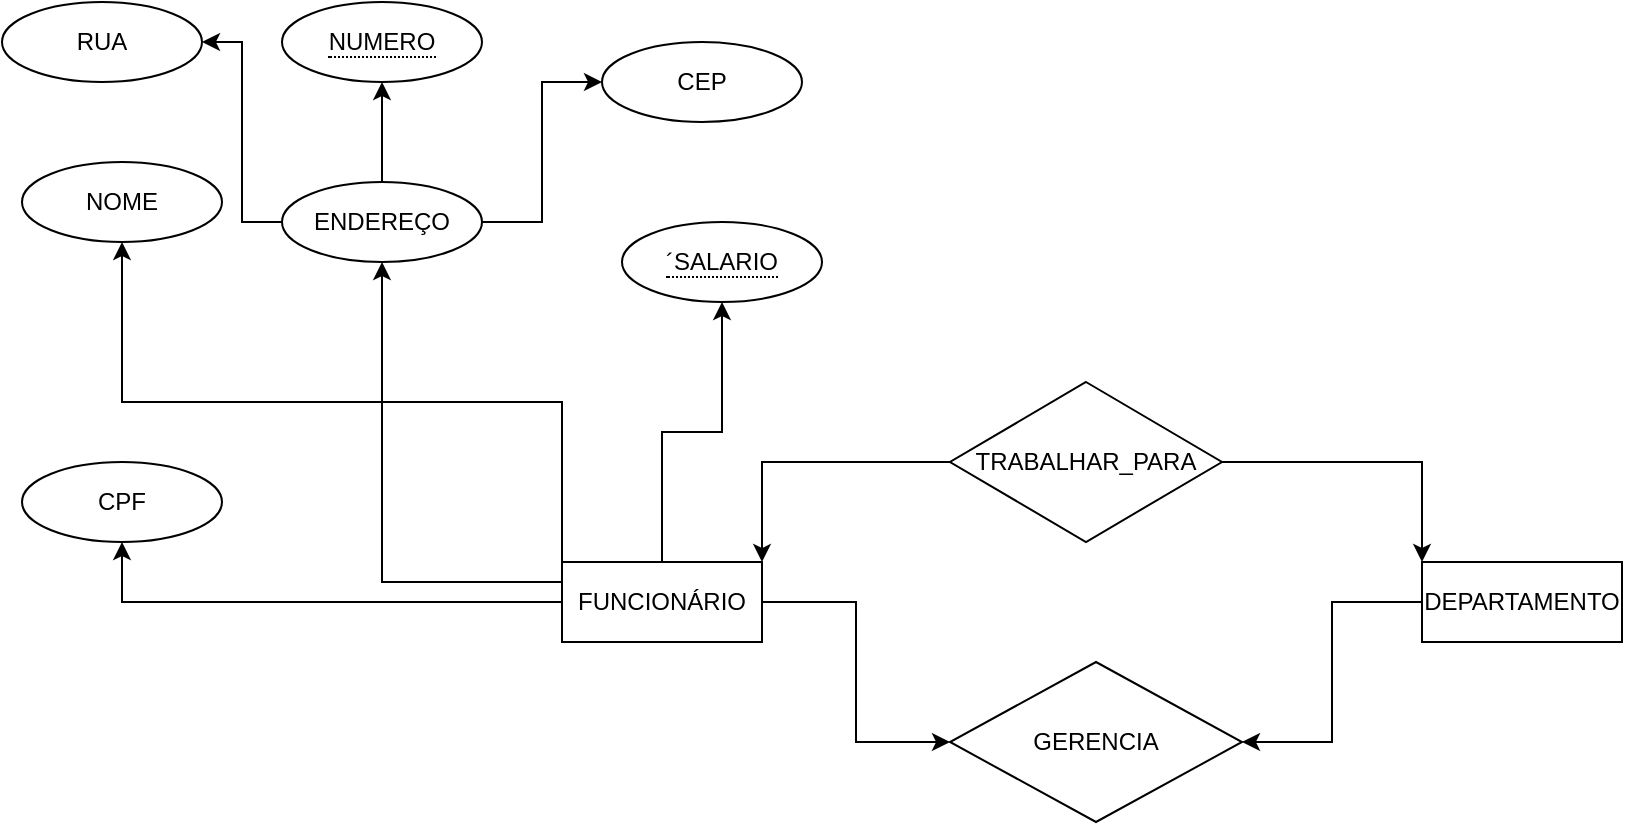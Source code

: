 <mxfile version="24.7.7">
  <diagram name="Página-1" id="JcE80A2MZhTcPxWvcBoK">
    <mxGraphModel dx="1539" dy="1940" grid="1" gridSize="10" guides="1" tooltips="1" connect="1" arrows="1" fold="1" page="1" pageScale="1" pageWidth="827" pageHeight="1169" background="none" math="0" shadow="0">
      <root>
        <mxCell id="0" />
        <mxCell id="1" parent="0" />
        <mxCell id="xfxczLTc0W3If0-bYOlU-2" value="GERENCIA" style="shape=rhombus;perimeter=rhombusPerimeter;whiteSpace=wrap;html=1;align=center;" vertex="1" parent="1">
          <mxGeometry x="354" y="300" width="146" height="80" as="geometry" />
        </mxCell>
        <mxCell id="xfxczLTc0W3If0-bYOlU-6" style="edgeStyle=orthogonalEdgeStyle;rounded=0;orthogonalLoop=1;jettySize=auto;html=1;entryX=1;entryY=0;entryDx=0;entryDy=0;" edge="1" parent="1" source="xfxczLTc0W3If0-bYOlU-3" target="xfxczLTc0W3If0-bYOlU-4">
          <mxGeometry relative="1" as="geometry" />
        </mxCell>
        <mxCell id="xfxczLTc0W3If0-bYOlU-7" style="edgeStyle=orthogonalEdgeStyle;rounded=0;orthogonalLoop=1;jettySize=auto;html=1;entryX=0;entryY=0;entryDx=0;entryDy=0;" edge="1" parent="1" source="xfxczLTc0W3If0-bYOlU-3" target="xfxczLTc0W3If0-bYOlU-5">
          <mxGeometry relative="1" as="geometry" />
        </mxCell>
        <mxCell id="xfxczLTc0W3If0-bYOlU-3" value="TRABALHAR_PARA" style="shape=rhombus;perimeter=rhombusPerimeter;whiteSpace=wrap;html=1;align=center;" vertex="1" parent="1">
          <mxGeometry x="354" y="160" width="136" height="80" as="geometry" />
        </mxCell>
        <mxCell id="xfxczLTc0W3If0-bYOlU-9" style="edgeStyle=orthogonalEdgeStyle;rounded=0;orthogonalLoop=1;jettySize=auto;html=1;entryX=0;entryY=0.5;entryDx=0;entryDy=0;" edge="1" parent="1" source="xfxczLTc0W3If0-bYOlU-4" target="xfxczLTc0W3If0-bYOlU-2">
          <mxGeometry relative="1" as="geometry" />
        </mxCell>
        <mxCell id="xfxczLTc0W3If0-bYOlU-19" style="edgeStyle=orthogonalEdgeStyle;rounded=0;orthogonalLoop=1;jettySize=auto;html=1;entryX=0.5;entryY=1;entryDx=0;entryDy=0;" edge="1" parent="1" source="xfxczLTc0W3If0-bYOlU-4" target="xfxczLTc0W3If0-bYOlU-13">
          <mxGeometry relative="1" as="geometry" />
        </mxCell>
        <mxCell id="xfxczLTc0W3If0-bYOlU-20" style="edgeStyle=orthogonalEdgeStyle;rounded=0;orthogonalLoop=1;jettySize=auto;html=1;entryX=0.5;entryY=1;entryDx=0;entryDy=0;" edge="1" parent="1" source="xfxczLTc0W3If0-bYOlU-4" target="xfxczLTc0W3If0-bYOlU-14">
          <mxGeometry relative="1" as="geometry">
            <mxPoint x="130" y="190" as="targetPoint" />
            <Array as="points">
              <mxPoint x="70" y="260" />
            </Array>
          </mxGeometry>
        </mxCell>
        <mxCell id="xfxczLTc0W3If0-bYOlU-23" style="edgeStyle=orthogonalEdgeStyle;rounded=0;orthogonalLoop=1;jettySize=auto;html=1;entryX=0.5;entryY=1;entryDx=0;entryDy=0;" edge="1" parent="1" source="xfxczLTc0W3If0-bYOlU-4" target="xfxczLTc0W3If0-bYOlU-15">
          <mxGeometry relative="1" as="geometry" />
        </mxCell>
        <mxCell id="xfxczLTc0W3If0-bYOlU-4" value="FUNCIONÁRIO" style="whiteSpace=wrap;html=1;align=center;" vertex="1" parent="1">
          <mxGeometry x="160" y="250" width="100" height="40" as="geometry" />
        </mxCell>
        <mxCell id="xfxczLTc0W3If0-bYOlU-8" style="edgeStyle=orthogonalEdgeStyle;rounded=0;orthogonalLoop=1;jettySize=auto;html=1;entryX=1;entryY=0.5;entryDx=0;entryDy=0;" edge="1" parent="1" source="xfxczLTc0W3If0-bYOlU-5" target="xfxczLTc0W3If0-bYOlU-2">
          <mxGeometry relative="1" as="geometry" />
        </mxCell>
        <mxCell id="xfxczLTc0W3If0-bYOlU-5" value="DEPARTAMENTO" style="whiteSpace=wrap;html=1;align=center;" vertex="1" parent="1">
          <mxGeometry x="590" y="250" width="100" height="40" as="geometry" />
        </mxCell>
        <mxCell id="xfxczLTc0W3If0-bYOlU-11" value="&lt;span style=&quot;border-bottom: 1px dotted&quot;&gt;NUMERO&lt;/span&gt;" style="ellipse;whiteSpace=wrap;html=1;align=center;" vertex="1" parent="1">
          <mxGeometry x="20" y="-30" width="100" height="40" as="geometry" />
        </mxCell>
        <mxCell id="xfxczLTc0W3If0-bYOlU-12" value="CEP" style="ellipse;whiteSpace=wrap;html=1;align=center;" vertex="1" parent="1">
          <mxGeometry x="180" y="-10" width="100" height="40" as="geometry" />
        </mxCell>
        <mxCell id="xfxczLTc0W3If0-bYOlU-13" value="&lt;span style=&quot;border-bottom: 1px dotted&quot;&gt;´SALARIO&lt;/span&gt;" style="ellipse;whiteSpace=wrap;html=1;align=center;" vertex="1" parent="1">
          <mxGeometry x="190" y="80" width="100" height="40" as="geometry" />
        </mxCell>
        <mxCell id="xfxczLTc0W3If0-bYOlU-24" style="edgeStyle=orthogonalEdgeStyle;rounded=0;orthogonalLoop=1;jettySize=auto;html=1;entryX=0;entryY=0.5;entryDx=0;entryDy=0;" edge="1" parent="1" source="xfxczLTc0W3If0-bYOlU-14" target="xfxczLTc0W3If0-bYOlU-12">
          <mxGeometry relative="1" as="geometry" />
        </mxCell>
        <mxCell id="xfxczLTc0W3If0-bYOlU-25" style="edgeStyle=orthogonalEdgeStyle;rounded=0;orthogonalLoop=1;jettySize=auto;html=1;entryX=1;entryY=0.5;entryDx=0;entryDy=0;" edge="1" parent="1" source="xfxczLTc0W3If0-bYOlU-14" target="xfxczLTc0W3If0-bYOlU-18">
          <mxGeometry relative="1" as="geometry" />
        </mxCell>
        <mxCell id="xfxczLTc0W3If0-bYOlU-26" style="edgeStyle=orthogonalEdgeStyle;rounded=0;orthogonalLoop=1;jettySize=auto;html=1;entryX=0.5;entryY=1;entryDx=0;entryDy=0;" edge="1" parent="1" source="xfxczLTc0W3If0-bYOlU-14" target="xfxczLTc0W3If0-bYOlU-11">
          <mxGeometry relative="1" as="geometry" />
        </mxCell>
        <mxCell id="xfxczLTc0W3If0-bYOlU-14" value="ENDEREÇO" style="ellipse;whiteSpace=wrap;html=1;align=center;" vertex="1" parent="1">
          <mxGeometry x="20" y="60" width="100" height="40" as="geometry" />
        </mxCell>
        <mxCell id="xfxczLTc0W3If0-bYOlU-15" value="CPF" style="ellipse;whiteSpace=wrap;html=1;align=center;" vertex="1" parent="1">
          <mxGeometry x="-110" y="200" width="100" height="40" as="geometry" />
        </mxCell>
        <mxCell id="xfxczLTc0W3If0-bYOlU-16" value="NOME" style="ellipse;whiteSpace=wrap;html=1;align=center;" vertex="1" parent="1">
          <mxGeometry x="-110" y="50" width="100" height="40" as="geometry" />
        </mxCell>
        <mxCell id="xfxczLTc0W3If0-bYOlU-18" value="RUA" style="ellipse;whiteSpace=wrap;html=1;align=center;" vertex="1" parent="1">
          <mxGeometry x="-120" y="-30" width="100" height="40" as="geometry" />
        </mxCell>
        <mxCell id="xfxczLTc0W3If0-bYOlU-22" style="edgeStyle=orthogonalEdgeStyle;rounded=0;orthogonalLoop=1;jettySize=auto;html=1;exitX=0;exitY=0;exitDx=0;exitDy=0;" edge="1" parent="1" source="xfxczLTc0W3If0-bYOlU-4" target="xfxczLTc0W3If0-bYOlU-16">
          <mxGeometry relative="1" as="geometry">
            <mxPoint x="10" y="142" as="targetPoint" />
          </mxGeometry>
        </mxCell>
      </root>
    </mxGraphModel>
  </diagram>
</mxfile>
